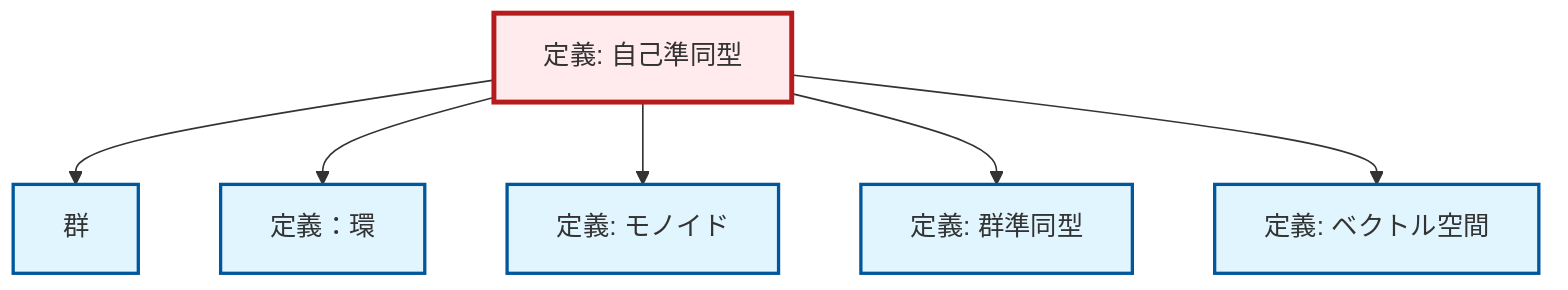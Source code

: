 graph TD
    classDef definition fill:#e1f5fe,stroke:#01579b,stroke-width:2px
    classDef theorem fill:#f3e5f5,stroke:#4a148c,stroke-width:2px
    classDef axiom fill:#fff3e0,stroke:#e65100,stroke-width:2px
    classDef example fill:#e8f5e9,stroke:#1b5e20,stroke-width:2px
    classDef current fill:#ffebee,stroke:#b71c1c,stroke-width:3px
    def-monoid["定義: モノイド"]:::definition
    def-endomorphism["定義: 自己準同型"]:::definition
    def-homomorphism["定義: 群準同型"]:::definition
    def-ring["定義：環"]:::definition
    def-group["群"]:::definition
    def-vector-space["定義: ベクトル空間"]:::definition
    def-endomorphism --> def-group
    def-endomorphism --> def-ring
    def-endomorphism --> def-monoid
    def-endomorphism --> def-homomorphism
    def-endomorphism --> def-vector-space
    class def-endomorphism current